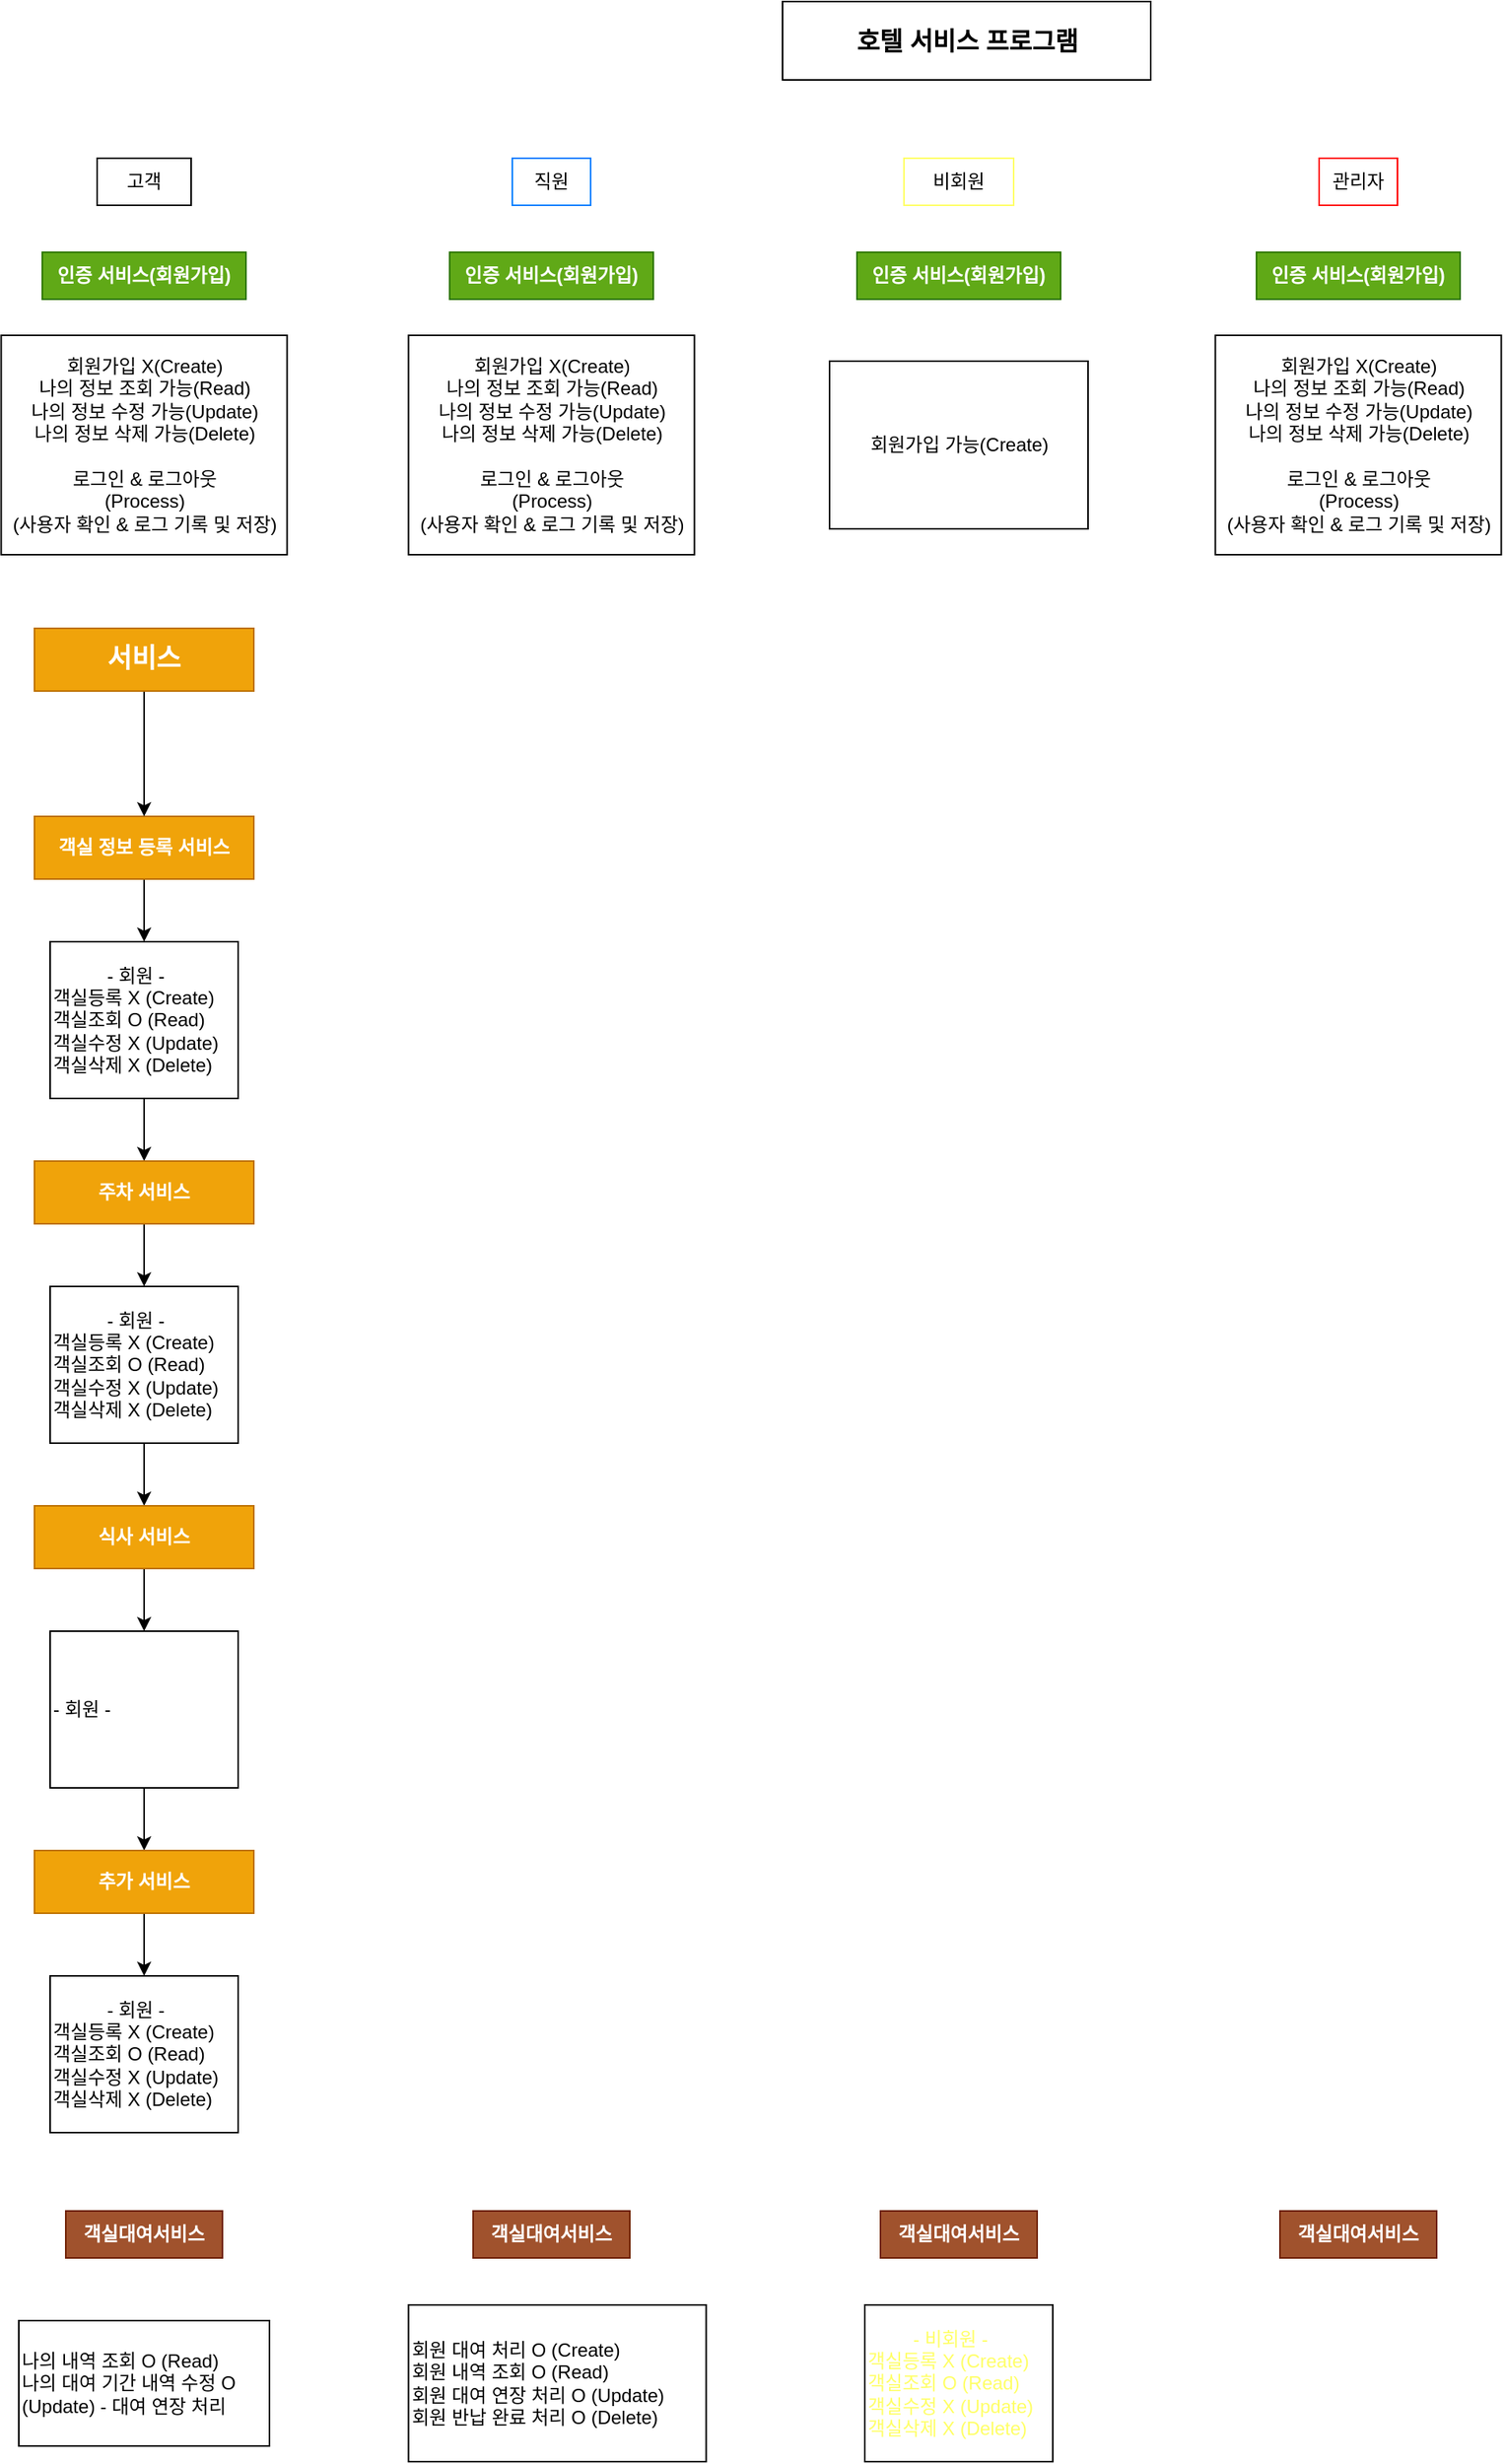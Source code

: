 <mxfile version="27.0.9">
  <diagram name="페이지-1" id="WGSxOdOskkmz9LU9HtEP">
    <mxGraphModel dx="1678" dy="999" grid="1" gridSize="10" guides="1" tooltips="1" connect="1" arrows="1" fold="1" page="1" pageScale="1" pageWidth="827" pageHeight="1169" math="0" shadow="0">
      <root>
        <mxCell id="0" />
        <mxCell id="1" parent="0" />
        <mxCell id="5PLPJtpDU1oJyjAWQgFz-2" value="호텔 서비스 프로그램" style="rounded=0;whiteSpace=wrap;html=1;fontSize=16;fontStyle=1" parent="1" vertex="1">
          <mxGeometry x="517.5" y="40" width="235" height="50" as="geometry" />
        </mxCell>
        <mxCell id="5PLPJtpDU1oJyjAWQgFz-3" value="고객" style="text;html=1;align=center;verticalAlign=middle;whiteSpace=wrap;rounded=0;strokeColor=default;" parent="1" vertex="1">
          <mxGeometry x="80" y="140" width="60" height="30" as="geometry" />
        </mxCell>
        <mxCell id="5PLPJtpDU1oJyjAWQgFz-5" value="직원" style="text;html=1;align=center;verticalAlign=middle;whiteSpace=wrap;rounded=0;strokeColor=#007FFF;" parent="1" vertex="1">
          <mxGeometry x="345" y="140" width="50" height="30" as="geometry" />
        </mxCell>
        <mxCell id="5PLPJtpDU1oJyjAWQgFz-6" value="비회원" style="text;html=1;align=center;verticalAlign=middle;whiteSpace=wrap;rounded=0;strokeColor=#FFFF66;" parent="1" vertex="1">
          <mxGeometry x="595" y="140" width="70" height="30" as="geometry" />
        </mxCell>
        <mxCell id="5PLPJtpDU1oJyjAWQgFz-7" value="관리자" style="text;html=1;align=center;verticalAlign=middle;whiteSpace=wrap;rounded=0;strokeColor=#FF0000;" parent="1" vertex="1">
          <mxGeometry x="860" y="140" width="50" height="30" as="geometry" />
        </mxCell>
        <mxCell id="5PLPJtpDU1oJyjAWQgFz-9" value="객실대여서비스" style="text;html=1;align=center;verticalAlign=middle;whiteSpace=wrap;rounded=0;strokeColor=#6D1F00;fillColor=#a0522d;fontColor=#ffffff;fontStyle=1" parent="1" vertex="1">
          <mxGeometry x="60" y="1450" width="100" height="30" as="geometry" />
        </mxCell>
        <mxCell id="5PLPJtpDU1oJyjAWQgFz-10" value="인증 서비스(회원가입)" style="text;html=1;align=center;verticalAlign=middle;whiteSpace=wrap;rounded=0;strokeColor=#2D7600;fillColor=#60a917;fontColor=#ffffff;fontStyle=1" parent="1" vertex="1">
          <mxGeometry x="45" y="200" width="130" height="30" as="geometry" />
        </mxCell>
        <mxCell id="5PLPJtpDU1oJyjAWQgFz-24" style="edgeStyle=orthogonalEdgeStyle;rounded=0;orthogonalLoop=1;jettySize=auto;html=1;exitX=0.5;exitY=1;exitDx=0;exitDy=0;entryX=0.5;entryY=0;entryDx=0;entryDy=0;" parent="1" source="5PLPJtpDU1oJyjAWQgFz-11" edge="1">
          <mxGeometry relative="1" as="geometry">
            <mxPoint x="110" y="640.0" as="targetPoint" />
          </mxGeometry>
        </mxCell>
        <mxCell id="5PLPJtpDU1oJyjAWQgFz-11" value="객실 정보 등록 서비스" style="text;html=1;align=center;verticalAlign=middle;whiteSpace=wrap;rounded=0;strokeColor=#BD7000;fillColor=#f0a30a;fontColor=#FFFFFF;fontStyle=1" parent="1" vertex="1">
          <mxGeometry x="40" y="560" width="140" height="40" as="geometry" />
        </mxCell>
        <mxCell id="5PLPJtpDU1oJyjAWQgFz-12" value="객실대여서비스" style="text;html=1;align=center;verticalAlign=middle;whiteSpace=wrap;rounded=0;strokeColor=#6D1F00;fillColor=#a0522d;fontColor=#ffffff;fontStyle=1" parent="1" vertex="1">
          <mxGeometry x="320" y="1450" width="100" height="30" as="geometry" />
        </mxCell>
        <mxCell id="5PLPJtpDU1oJyjAWQgFz-13" value="인증 서비스(회원가입)" style="text;html=1;align=center;verticalAlign=middle;whiteSpace=wrap;rounded=0;strokeColor=#2D7600;fillColor=#60a917;fontColor=#ffffff;fontStyle=1" parent="1" vertex="1">
          <mxGeometry x="305" y="200" width="130" height="30" as="geometry" />
        </mxCell>
        <mxCell id="5PLPJtpDU1oJyjAWQgFz-15" value="객실대여서비스" style="text;html=1;align=center;verticalAlign=middle;whiteSpace=wrap;rounded=0;strokeColor=#6D1F00;fillColor=#a0522d;fontColor=#ffffff;fontStyle=1" parent="1" vertex="1">
          <mxGeometry x="580" y="1450" width="100" height="30" as="geometry" />
        </mxCell>
        <mxCell id="5PLPJtpDU1oJyjAWQgFz-16" value="인증 서비스(회원가입)" style="text;html=1;align=center;verticalAlign=middle;whiteSpace=wrap;rounded=0;strokeColor=#2D7600;fillColor=#60a917;fontColor=#ffffff;fontStyle=1" parent="1" vertex="1">
          <mxGeometry x="565" y="200" width="130" height="30" as="geometry" />
        </mxCell>
        <mxCell id="5PLPJtpDU1oJyjAWQgFz-20" value="객실대여서비스" style="text;html=1;align=center;verticalAlign=middle;whiteSpace=wrap;rounded=0;strokeColor=#6D1F00;fillColor=#a0522d;fontColor=#ffffff;fontStyle=1" parent="1" vertex="1">
          <mxGeometry x="835" y="1450" width="100" height="30" as="geometry" />
        </mxCell>
        <mxCell id="5PLPJtpDU1oJyjAWQgFz-21" value="인증 서비스(회원가입)" style="text;html=1;align=center;verticalAlign=middle;whiteSpace=wrap;rounded=0;strokeColor=#2D7600;fillColor=#60a917;fontColor=#ffffff;fontStyle=1" parent="1" vertex="1">
          <mxGeometry x="820" y="200" width="130" height="30" as="geometry" />
        </mxCell>
        <mxCell id="5PLPJtpDU1oJyjAWQgFz-25" value="회원가입 X(Create)&lt;br&gt;나의 정보 조회 가능(Read)&lt;br&gt;나의 정보 수정 가능(Update)&lt;br&gt;나의 정보 삭제 가능(Delete)&lt;br&gt;&lt;br&gt;로그인 &amp;amp; 로그아웃&lt;br&gt;(Process)&lt;br&gt;(사용자 확인 &amp;amp; 로그 기록 및 저장)" style="text;html=1;align=center;verticalAlign=middle;whiteSpace=wrap;rounded=0;strokeColor=default;" parent="1" vertex="1">
          <mxGeometry x="18.75" y="253" width="182.5" height="140" as="geometry" />
        </mxCell>
        <mxCell id="5PLPJtpDU1oJyjAWQgFz-26" value="&lt;div style=&quot;&quot;&gt;&lt;span style=&quot;background-color: transparent; color: light-dark(rgb(0, 0, 0), rgb(255, 255, 255));&quot;&gt;나의 내역 조회 O (Read)&lt;/span&gt;&lt;/div&gt;나의 대여 기간 내역 수정 O (Update) - 대여 연장 처리" style="text;html=1;align=left;verticalAlign=middle;whiteSpace=wrap;rounded=0;strokeColor=default;" parent="1" vertex="1">
          <mxGeometry x="30" y="1520" width="160" height="80" as="geometry" />
        </mxCell>
        <mxCell id="5PLPJtpDU1oJyjAWQgFz-30" value="회원가입 가능(Create)" style="text;html=1;align=center;verticalAlign=middle;whiteSpace=wrap;rounded=0;strokeColor=default;" parent="1" vertex="1">
          <mxGeometry x="547.5" y="269.5" width="165" height="107" as="geometry" />
        </mxCell>
        <mxCell id="5PLPJtpDU1oJyjAWQgFz-31" value="회원가입 X(Create)&lt;br&gt;나의 정보 조회 가능(Read)&lt;br&gt;나의 정보 수정 가능(Update)&lt;br&gt;나의 정보 삭제 가능(Delete)&lt;br&gt;&lt;br&gt;로그인 &amp;amp; 로그아웃&lt;br&gt;(Process)&lt;br&gt;(사용자 확인 &amp;amp; 로그 기록 및 저장)" style="text;html=1;align=center;verticalAlign=middle;whiteSpace=wrap;rounded=0;strokeColor=default;" parent="1" vertex="1">
          <mxGeometry x="278.75" y="253" width="182.5" height="140" as="geometry" />
        </mxCell>
        <mxCell id="5PLPJtpDU1oJyjAWQgFz-36" value="회원가입 X(Create)&lt;br&gt;나의 정보 조회 가능(Read)&lt;br&gt;나의 정보 수정 가능(Update)&lt;br&gt;나의 정보 삭제 가능(Delete)&lt;br&gt;&lt;br&gt;로그인 &amp;amp; 로그아웃&lt;br&gt;(Process)&lt;br&gt;(사용자 확인 &amp;amp; 로그 기록 및 저장)" style="text;html=1;align=center;verticalAlign=middle;whiteSpace=wrap;rounded=0;strokeColor=default;" parent="1" vertex="1">
          <mxGeometry x="793.75" y="253" width="182.5" height="140" as="geometry" />
        </mxCell>
        <mxCell id="_WWPGWpsmgN-KW0Gxb0J-21" style="edgeStyle=orthogonalEdgeStyle;rounded=0;orthogonalLoop=1;jettySize=auto;html=1;exitX=0.5;exitY=1;exitDx=0;exitDy=0;entryX=0.5;entryY=0;entryDx=0;entryDy=0;" edge="1" parent="1" source="5PLPJtpDU1oJyjAWQgFz-50" target="_WWPGWpsmgN-KW0Gxb0J-7">
          <mxGeometry relative="1" as="geometry" />
        </mxCell>
        <mxCell id="5PLPJtpDU1oJyjAWQgFz-50" value="&lt;div style=&quot;text-align: center;&quot;&gt;&lt;span style=&quot;background-color: transparent; color: light-dark(rgb(0, 0, 0), rgb(255, 255, 255));&quot;&gt;- 회원 -&lt;/span&gt;&lt;/div&gt;객실등록 X (Create)&lt;br&gt;객실조회 O (Read)&lt;br&gt;객실수정 X (Update)&lt;br&gt;객실삭제 X (Delete)" style="text;html=1;align=left;verticalAlign=middle;whiteSpace=wrap;rounded=0;strokeColor=default;" parent="1" vertex="1">
          <mxGeometry x="50" y="640" width="120" height="100" as="geometry" />
        </mxCell>
        <mxCell id="5PLPJtpDU1oJyjAWQgFz-53" value="&lt;div style=&quot;&quot;&gt;&lt;span style=&quot;background-color: transparent; color: light-dark(rgb(0, 0, 0), rgb(255, 255, 255));&quot;&gt;회원 대여 처리 O (Create)&lt;br&gt;회원 내역 조회 O (Read)&lt;/span&gt;&lt;/div&gt;회원 대여 연장 처리 O (Update)&lt;div&gt;회원 반납 완료 처리 O (Delete)&lt;br&gt;&lt;/div&gt;" style="text;html=1;align=left;verticalAlign=middle;whiteSpace=wrap;rounded=0;strokeColor=default;" parent="1" vertex="1">
          <mxGeometry x="278.75" y="1510" width="190" height="100" as="geometry" />
        </mxCell>
        <mxCell id="5PLPJtpDU1oJyjAWQgFz-54" value="&lt;div style=&quot;text-align: center;&quot;&gt;&lt;span style=&quot;background-color: transparent;&quot;&gt;- 비회원 -&lt;/span&gt;&lt;/div&gt;객실등록 X (Create)&lt;br&gt;객실조회 O (Read)&lt;br&gt;객실수정 X (Update)&lt;br&gt;객실삭제 X (Delete)" style="text;html=1;align=left;verticalAlign=middle;whiteSpace=wrap;rounded=0;strokeColor=default;fontColor=#FFFF66;" parent="1" vertex="1">
          <mxGeometry x="570" y="1510" width="120" height="100" as="geometry" />
        </mxCell>
        <mxCell id="_WWPGWpsmgN-KW0Gxb0J-12" style="edgeStyle=orthogonalEdgeStyle;rounded=0;orthogonalLoop=1;jettySize=auto;html=1;exitX=0.5;exitY=1;exitDx=0;exitDy=0;entryX=0.5;entryY=0;entryDx=0;entryDy=0;" edge="1" parent="1" source="_WWPGWpsmgN-KW0Gxb0J-5" target="5PLPJtpDU1oJyjAWQgFz-11">
          <mxGeometry relative="1" as="geometry" />
        </mxCell>
        <mxCell id="_WWPGWpsmgN-KW0Gxb0J-5" value="서비스" style="text;html=1;align=center;verticalAlign=middle;whiteSpace=wrap;rounded=0;strokeColor=#BD7000;fillColor=#f0a30a;fontColor=#FFFFFF;fontStyle=1;fontSize=17;" vertex="1" parent="1">
          <mxGeometry x="40" y="440" width="140" height="40" as="geometry" />
        </mxCell>
        <mxCell id="_WWPGWpsmgN-KW0Gxb0J-6" style="edgeStyle=orthogonalEdgeStyle;rounded=0;orthogonalLoop=1;jettySize=auto;html=1;exitX=0.5;exitY=1;exitDx=0;exitDy=0;entryX=0.5;entryY=0;entryDx=0;entryDy=0;" edge="1" parent="1" source="_WWPGWpsmgN-KW0Gxb0J-7">
          <mxGeometry relative="1" as="geometry">
            <mxPoint x="110" y="860.0" as="targetPoint" />
          </mxGeometry>
        </mxCell>
        <mxCell id="_WWPGWpsmgN-KW0Gxb0J-7" value="주차 서비스" style="text;html=1;align=center;verticalAlign=middle;whiteSpace=wrap;rounded=0;strokeColor=#BD7000;fillColor=#f0a30a;fontColor=#FFFFFF;fontStyle=1" vertex="1" parent="1">
          <mxGeometry x="40" y="780" width="140" height="40" as="geometry" />
        </mxCell>
        <mxCell id="_WWPGWpsmgN-KW0Gxb0J-22" style="edgeStyle=orthogonalEdgeStyle;rounded=0;orthogonalLoop=1;jettySize=auto;html=1;exitX=0.5;exitY=1;exitDx=0;exitDy=0;entryX=0.5;entryY=0;entryDx=0;entryDy=0;" edge="1" parent="1" source="_WWPGWpsmgN-KW0Gxb0J-8" target="_WWPGWpsmgN-KW0Gxb0J-17">
          <mxGeometry relative="1" as="geometry" />
        </mxCell>
        <mxCell id="_WWPGWpsmgN-KW0Gxb0J-8" value="&lt;div style=&quot;text-align: center;&quot;&gt;&lt;span style=&quot;background-color: transparent; color: light-dark(rgb(0, 0, 0), rgb(255, 255, 255));&quot;&gt;- 회원 -&lt;/span&gt;&lt;/div&gt;객실등록 X (Create)&lt;br&gt;객실조회 O (Read)&lt;br&gt;객실수정 X (Update)&lt;br&gt;객실삭제 X (Delete)" style="text;html=1;align=left;verticalAlign=middle;whiteSpace=wrap;rounded=0;strokeColor=default;" vertex="1" parent="1">
          <mxGeometry x="50" y="860" width="120" height="100" as="geometry" />
        </mxCell>
        <mxCell id="_WWPGWpsmgN-KW0Gxb0J-16" style="edgeStyle=orthogonalEdgeStyle;rounded=0;orthogonalLoop=1;jettySize=auto;html=1;exitX=0.5;exitY=1;exitDx=0;exitDy=0;entryX=0.5;entryY=0;entryDx=0;entryDy=0;" edge="1" parent="1" source="_WWPGWpsmgN-KW0Gxb0J-17">
          <mxGeometry relative="1" as="geometry">
            <mxPoint x="110" y="1080.0" as="targetPoint" />
          </mxGeometry>
        </mxCell>
        <mxCell id="_WWPGWpsmgN-KW0Gxb0J-17" value="식사 서비스" style="text;html=1;align=center;verticalAlign=middle;whiteSpace=wrap;rounded=0;strokeColor=#BD7000;fillColor=#f0a30a;fontColor=#FFFFFF;fontStyle=1" vertex="1" parent="1">
          <mxGeometry x="40" y="1000" width="140" height="40" as="geometry" />
        </mxCell>
        <mxCell id="_WWPGWpsmgN-KW0Gxb0J-26" style="edgeStyle=orthogonalEdgeStyle;rounded=0;orthogonalLoop=1;jettySize=auto;html=1;exitX=0.5;exitY=1;exitDx=0;exitDy=0;entryX=0.5;entryY=0;entryDx=0;entryDy=0;" edge="1" parent="1" source="_WWPGWpsmgN-KW0Gxb0J-18" target="_WWPGWpsmgN-KW0Gxb0J-24">
          <mxGeometry relative="1" as="geometry" />
        </mxCell>
        <mxCell id="_WWPGWpsmgN-KW0Gxb0J-18" value="&lt;div style=&quot;text-align: center;&quot;&gt;&lt;span style=&quot;background-color: transparent; color: light-dark(rgb(0, 0, 0), rgb(255, 255, 255));&quot;&gt;- 회원 -&lt;/span&gt;&lt;/div&gt;" style="text;html=1;align=left;verticalAlign=middle;whiteSpace=wrap;rounded=0;strokeColor=default;" vertex="1" parent="1">
          <mxGeometry x="50" y="1080" width="120" height="100" as="geometry" />
        </mxCell>
        <mxCell id="_WWPGWpsmgN-KW0Gxb0J-23" style="edgeStyle=orthogonalEdgeStyle;rounded=0;orthogonalLoop=1;jettySize=auto;html=1;exitX=0.5;exitY=1;exitDx=0;exitDy=0;entryX=0.5;entryY=0;entryDx=0;entryDy=0;" edge="1" parent="1" source="_WWPGWpsmgN-KW0Gxb0J-24">
          <mxGeometry relative="1" as="geometry">
            <mxPoint x="110" y="1300.0" as="targetPoint" />
          </mxGeometry>
        </mxCell>
        <mxCell id="_WWPGWpsmgN-KW0Gxb0J-24" value="추가 서비스" style="text;html=1;align=center;verticalAlign=middle;whiteSpace=wrap;rounded=0;strokeColor=#BD7000;fillColor=#f0a30a;fontColor=#FFFFFF;fontStyle=1" vertex="1" parent="1">
          <mxGeometry x="40" y="1220" width="140" height="40" as="geometry" />
        </mxCell>
        <mxCell id="_WWPGWpsmgN-KW0Gxb0J-25" value="&lt;div style=&quot;text-align: center;&quot;&gt;&lt;span style=&quot;background-color: transparent; color: light-dark(rgb(0, 0, 0), rgb(255, 255, 255));&quot;&gt;- 회원 -&lt;/span&gt;&lt;/div&gt;객실등록 X (Create)&lt;br&gt;객실조회 O (Read)&lt;br&gt;객실수정 X (Update)&lt;br&gt;객실삭제 X (Delete)" style="text;html=1;align=left;verticalAlign=middle;whiteSpace=wrap;rounded=0;strokeColor=default;" vertex="1" parent="1">
          <mxGeometry x="50" y="1300" width="120" height="100" as="geometry" />
        </mxCell>
      </root>
    </mxGraphModel>
  </diagram>
</mxfile>
